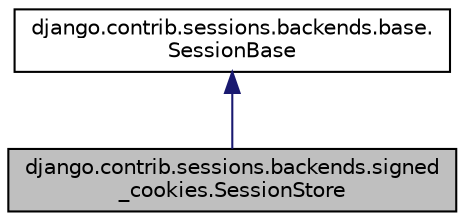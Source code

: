 digraph "django.contrib.sessions.backends.signed_cookies.SessionStore"
{
 // LATEX_PDF_SIZE
  edge [fontname="Helvetica",fontsize="10",labelfontname="Helvetica",labelfontsize="10"];
  node [fontname="Helvetica",fontsize="10",shape=record];
  Node1 [label="django.contrib.sessions.backends.signed\l_cookies.SessionStore",height=0.2,width=0.4,color="black", fillcolor="grey75", style="filled", fontcolor="black",tooltip=" "];
  Node2 -> Node1 [dir="back",color="midnightblue",fontsize="10",style="solid",fontname="Helvetica"];
  Node2 [label="django.contrib.sessions.backends.base.\lSessionBase",height=0.2,width=0.4,color="black", fillcolor="white", style="filled",URL="$classdjango_1_1contrib_1_1sessions_1_1backends_1_1base_1_1_session_base.html",tooltip=" "];
}
